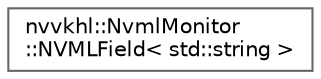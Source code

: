 digraph "Graphical Class Hierarchy"
{
 // LATEX_PDF_SIZE
  bgcolor="transparent";
  edge [fontname=Helvetica,fontsize=10,labelfontname=Helvetica,labelfontsize=10];
  node [fontname=Helvetica,fontsize=10,shape=box,height=0.2,width=0.4];
  rankdir="LR";
  Node0 [id="Node000000",label="nvvkhl::NvmlMonitor\l::NVMLField\< std::string \>",height=0.2,width=0.4,color="grey40", fillcolor="white", style="filled",URL="$structnvvkhl_1_1_nvml_monitor_1_1_n_v_m_l_field.html",tooltip=" "];
}

